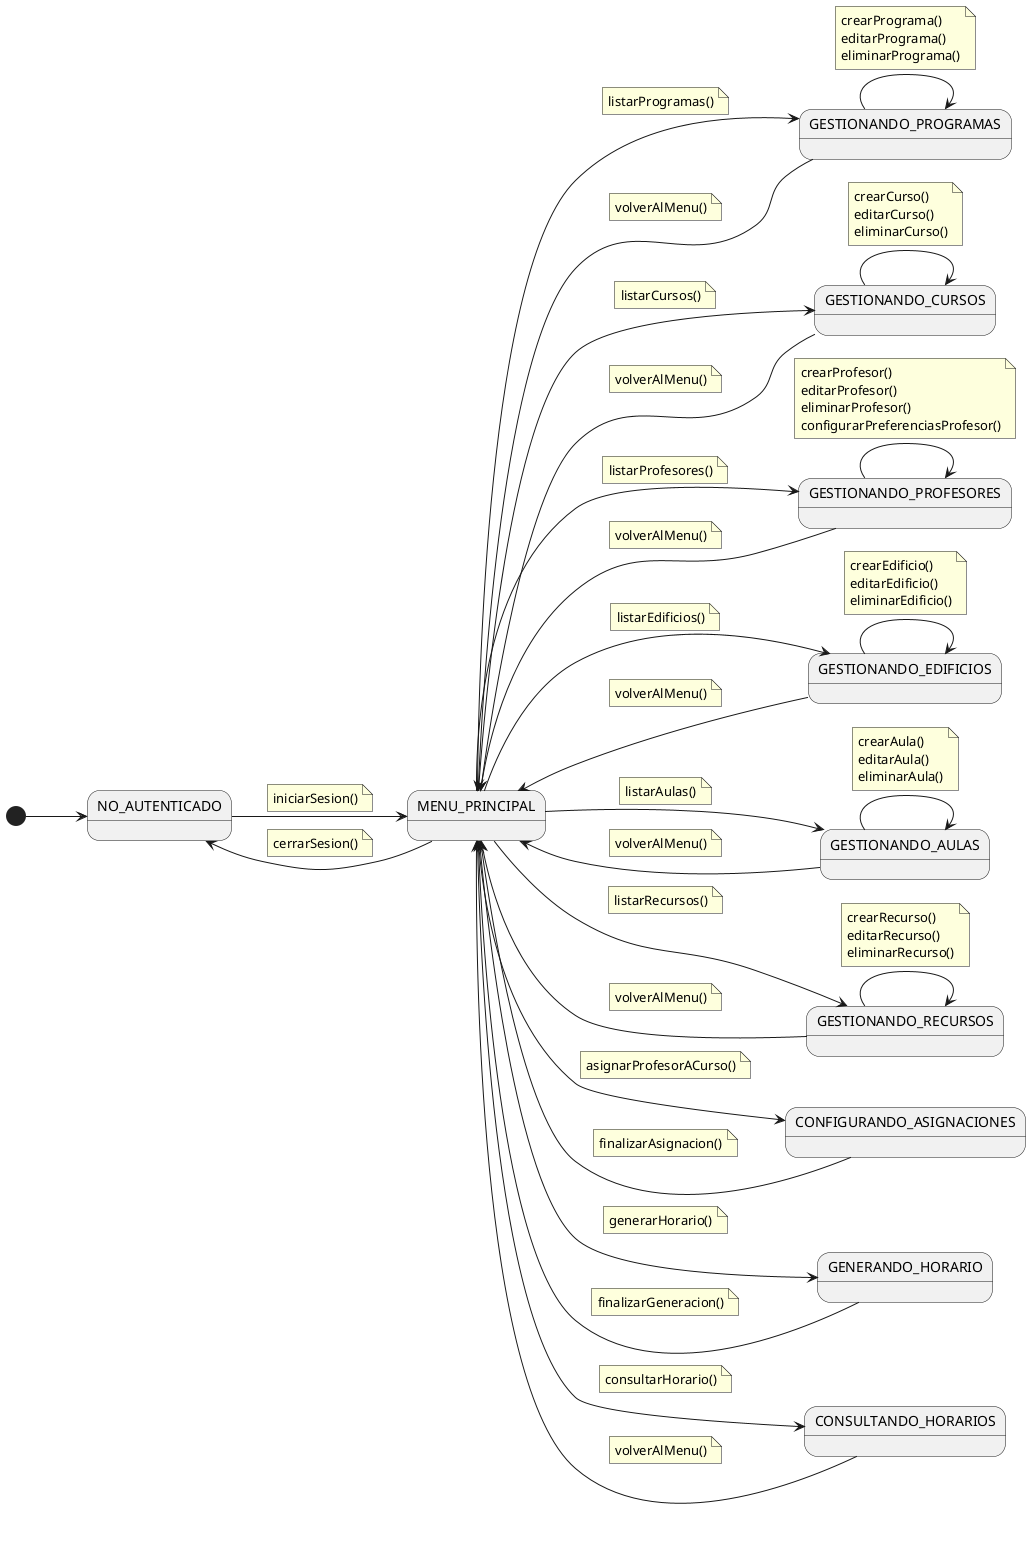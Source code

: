 @startuml

left to right direction

state "NO_AUTENTICADO" as NoAuth
state "MENU_PRINCIPAL" as Menu
state "GESTIONANDO_PROGRAMAS" as Programas
state "GESTIONANDO_CURSOS" as Cursos
state "GESTIONANDO_PROFESORES" as Profesores
state "GESTIONANDO_EDIFICIOS" as Edificios
state "GESTIONANDO_AULAS" as Aulas
state "GESTIONANDO_RECURSOS" as Recursos
state "CONFIGURANDO_ASIGNACIONES" as Asignaciones
state "GENERANDO_HORARIO" as Generacion
state "CONSULTANDO_HORARIOS" as Consulta

[*] --> NoAuth

NoAuth --> Menu
    note on link
        iniciarSesion()
    end note

Menu --> NoAuth
    note on link
        cerrarSesion()
    end note

Menu --> Programas
    note on link
        listarProgramas()
    end note

Menu --> Cursos
    note on link
        listarCursos()
    end note

Menu --> Profesores
    note on link
        listarProfesores()
    end note

Menu --> Edificios
    note on link
        listarEdificios()
    end note

Menu --> Aulas
    note on link
        listarAulas()
    end note

Menu --> Recursos
    note on link
        listarRecursos()
    end note

Menu --> Asignaciones
    note on link
        asignarProfesorACurso()
    end note

Menu --> Generacion
    note on link
        generarHorario()
    end note

Menu --> Consulta
    note on link
        consultarHorario()
    end note

Programas --> Programas
    note on link
        crearPrograma()
        editarPrograma()
        eliminarPrograma()
    end note

Programas --> Menu
    note on link
        volverAlMenu()
    end note

Cursos --> Cursos
    note on link
        crearCurso()
        editarCurso()
        eliminarCurso()
    end note

Cursos --> Menu
    note on link
        volverAlMenu()
    end note

Profesores --> Profesores
    note on link
        crearProfesor()
        editarProfesor()
        eliminarProfesor()
        configurarPreferenciasProfesor()
    end note

Profesores --> Menu
    note on link
        volverAlMenu()
    end note

Edificios --> Edificios
    note on link
        crearEdificio()
        editarEdificio()
        eliminarEdificio()
    end note

Edificios --> Menu
    note on link
        volverAlMenu()
    end note

Aulas --> Aulas
    note on link
        crearAula()
        editarAula()
        eliminarAula()
    end note

Aulas --> Menu
    note on link
        volverAlMenu()
    end note

Recursos --> Recursos
    note on link
        crearRecurso()
        editarRecurso()
        eliminarRecurso()
    end note

Recursos --> Menu
    note on link
        volverAlMenu()
    end note

Asignaciones --> Menu
    note on link
        finalizarAsignacion()
    end note

Generacion --> Menu
    note on link
        finalizarGeneracion()
    end note

Consulta --> Menu
    note on link
        volverAlMenu()
    end note

@enduml